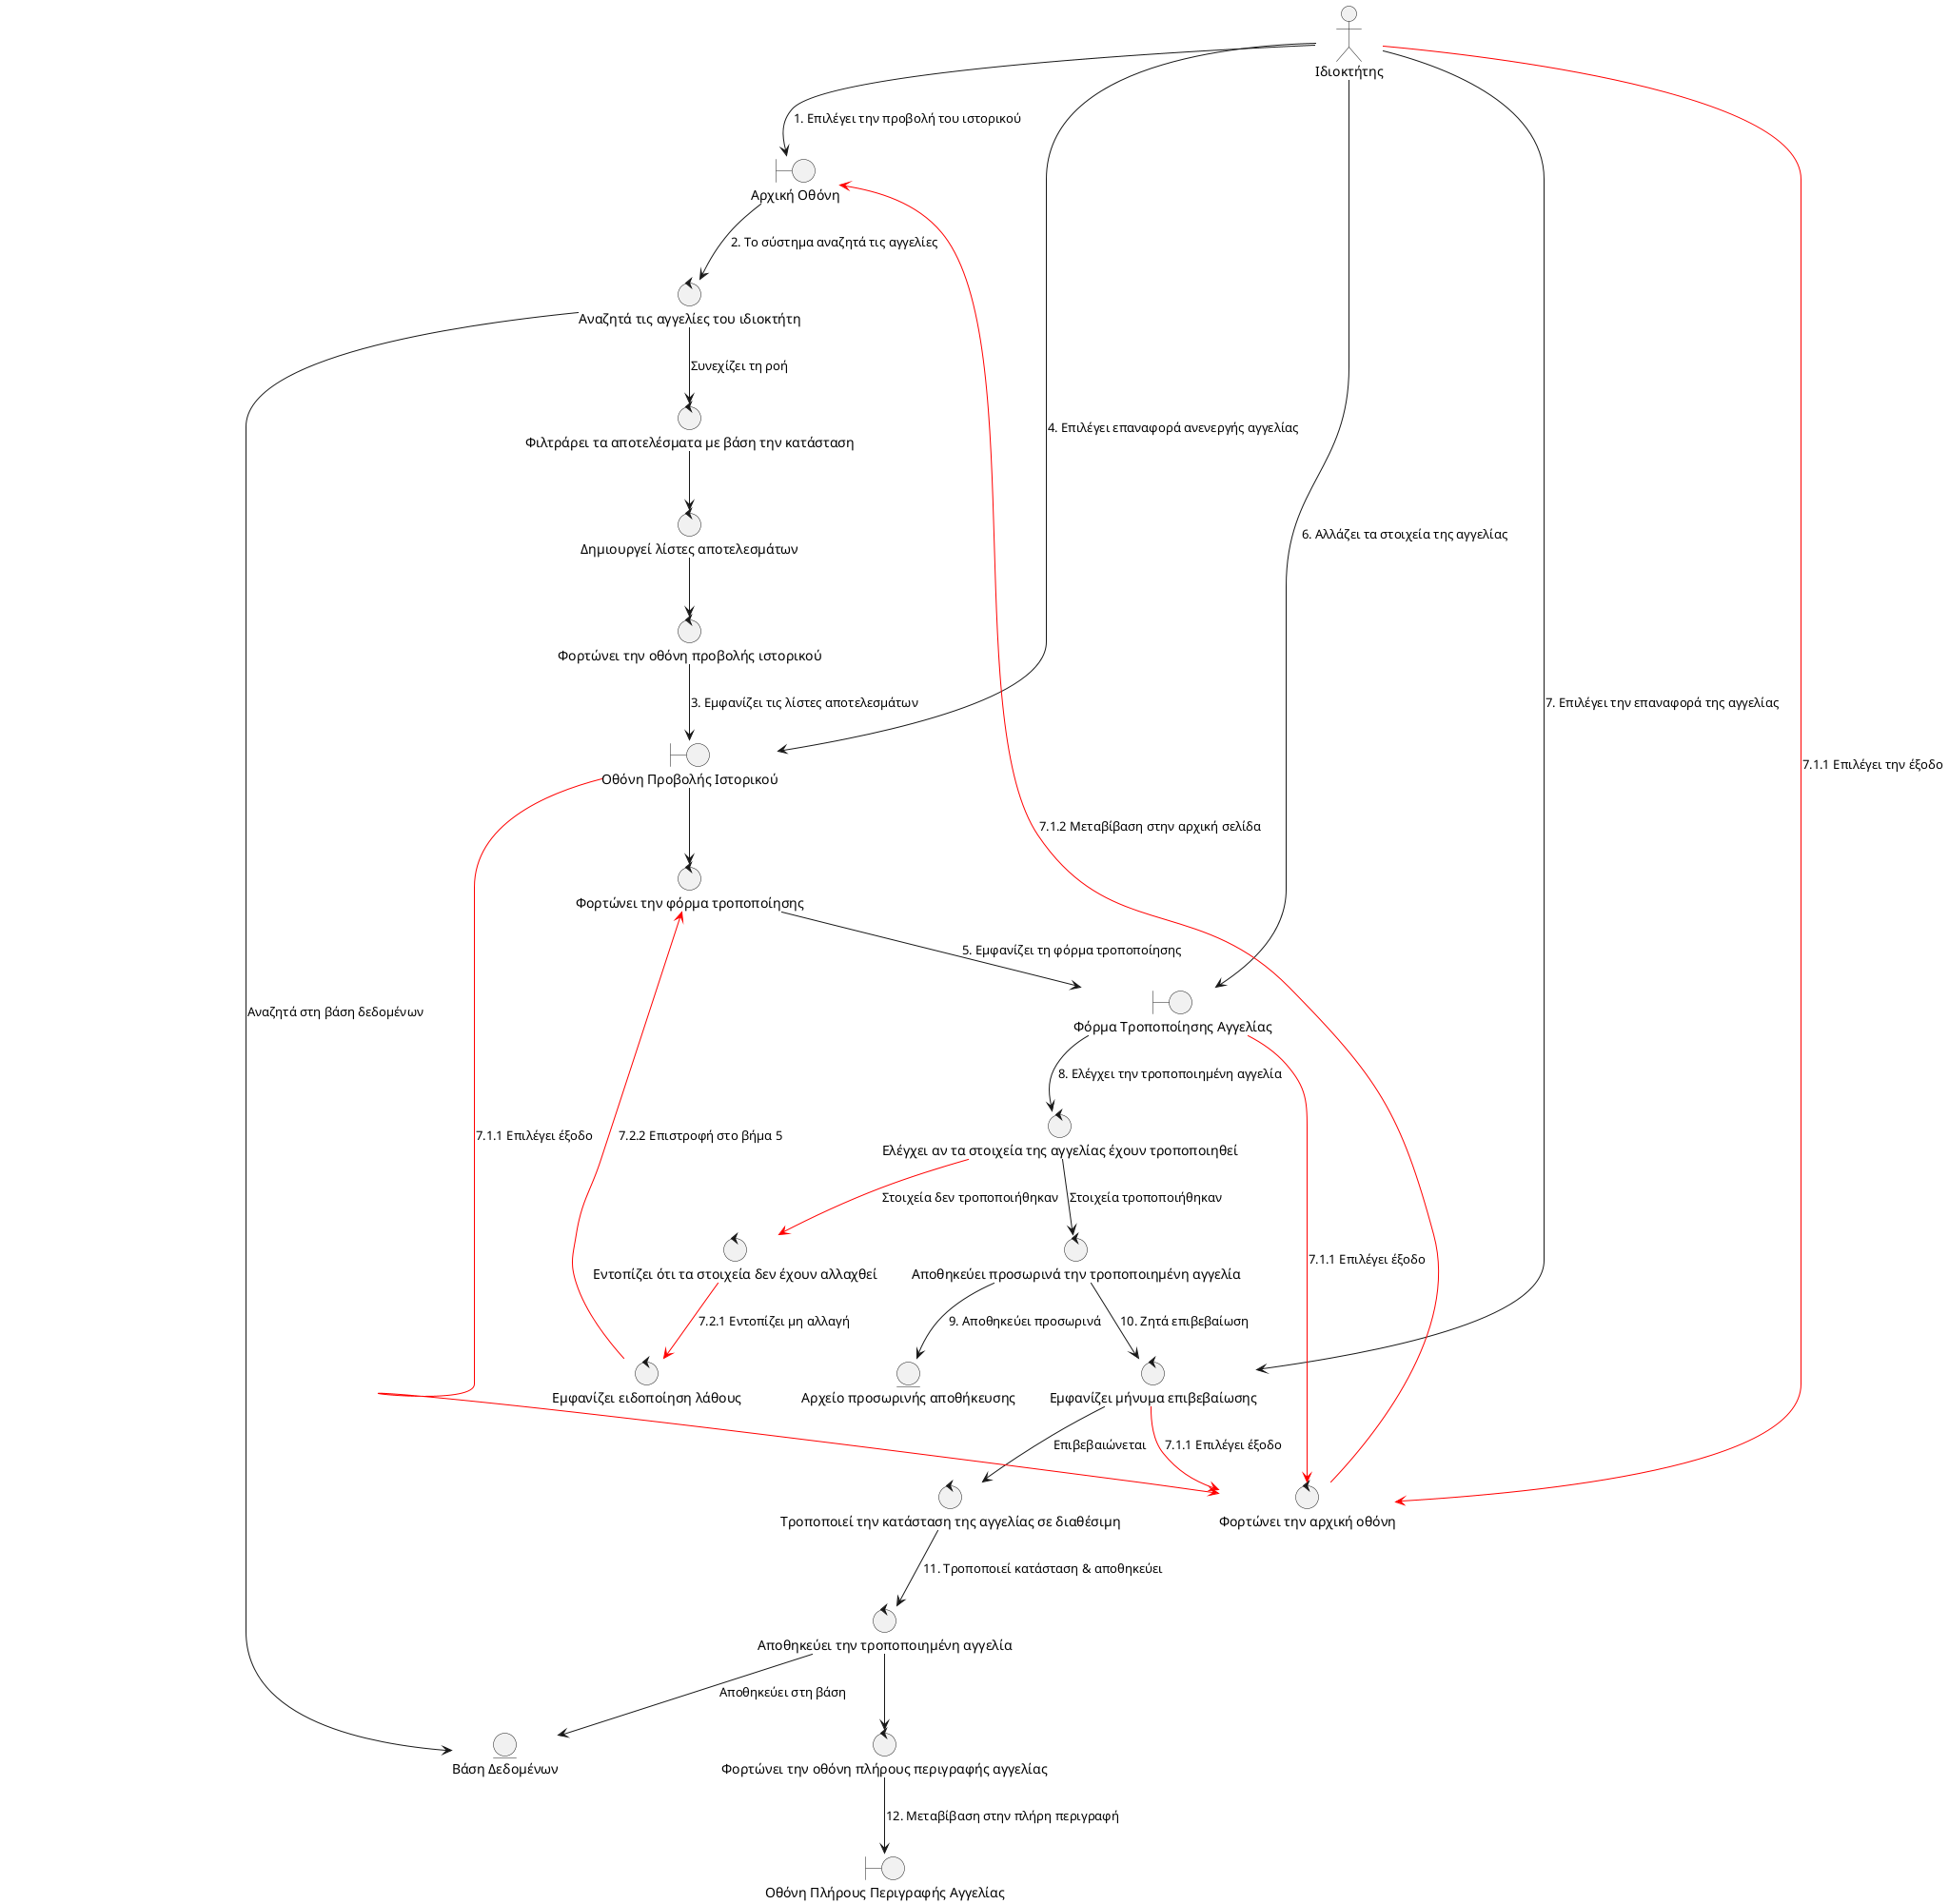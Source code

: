 @startuml
top to bottom direction
actor Ιδιοκτήτης

' Boundaries (Screens)
boundary "Αρχική Οθόνη" as B1
boundary "Οθόνη Προβολής Ιστορικού" as B2
boundary "Φόρμα Τροποποίησης Αγγελίας" as B3
boundary "Οθόνη Πλήρους Περιγραφής Αγγελίας" as B4

' Controllers (Processes)
control "Αναζητά τις αγγελίες του ιδιοκτήτη" as C1
control "Φιλτράρει τα αποτελέσματα με βάση την κατάσταση" as C2
control "Δημιουργεί λίστες αποτελεσμάτων" as C3
control "Φορτώνει την οθόνη προβολής ιστορικού" as C4
control "Φορτώνει την φόρμα τροποποίησης" as C5
control "Ελέγχει αν τα στοιχεία της αγγελίας έχουν τροποποιηθεί" as C6
control "Αποθηκεύει προσωρινά την τροποποιημένη αγγελία" as C7
control "Εμφανίζει μήνυμα επιβεβαίωσης" as C8
control "Τροποποιεί την κατάσταση της αγγελίας σε διαθέσιμη" as C9
control "Αποθηκεύει την τροποποιημένη αγγελία" as C10
control "Φορτώνει την οθόνη πλήρους περιγραφής αγγελίας" as C11

control "Φορτώνει την αρχική οθόνη" as AC1
control "Εντοπίζει ότι τα στοιχεία δεν έχουν αλλαχθεί" as AC2
control "Εμφανίζει ειδοποίηση λάθους" as AC3

' Entities
entity "Βάση Δεδομένων" as E1
entity "Αρχείο προσωρινής αποθήκευσης" as E2

' Actor Interactions
Ιδιοκτήτης --> B1 : 1. Επιλέγει την προβολή του ιστορικού
Ιδιοκτήτης --> B2 : 4. Επιλέγει επαναφορά ανενεργής αγγελίας
Ιδιοκτήτης --> B3 : 6. Αλλάζει τα στοιχεία της αγγελίας
Ιδιοκτήτης --> C8 : 7. Επιλέγει την επαναφορά της αγγελίας
Ιδιοκτήτης --> AC1 #red : 7.1.1 Επιλέγει την έξοδο

' Flow
B1 --> C1 : 2. Το σύστημα αναζητά τις αγγελίες
C1 --> E1 : Αναζητά στη βάση δεδομένων
C1 --> C2 : Συνεχίζει τη ροή
C2 --> C3
C3 --> C4
C4 --> B2 : 3. Εμφανίζει τις λίστες αποτελεσμάτων

B2 --> C5
C5 --> B3 : 5. Εμφανίζει τη φόρμα τροποποίησης

B3 --> C6 : 8. Ελέγχει την τροποποιημένη αγγελία
C6 --> C7 : Στοιχεία τροποποιήθηκαν
C7 --> E2 : 9. Αποθηκεύει προσωρινά
C7 --> C8 : 10. Ζητά επιβεβαίωση

C8 --> C9 : Επιβεβαιώνεται
C9 --> C10 : 11. Τροποποιεί κατάσταση & αποθηκεύει
C10 --> E1 : Αποθηκεύει στη βάση
C10 --> C11
C11 --> B4 : 12. Μεταβίβαση στην πλήρη περιγραφή

' Alternative flows
C6 --> AC2 #red : Στοιχεία δεν τροποποιήθηκαν
AC2 --> AC3 #red : 7.2.1 Εντοπίζει μη αλλαγή
AC3 --> C5 #red : 7.2.2 Επιστροφή στο βήμα 5

' Cancellation paths
B2 --> AC1 #red : 7.1.1 Επιλέγει έξοδο
B3 --> AC1 #red : 7.1.1 Επιλέγει έξοδο
C8 --> AC1 #red : 7.1.1 Επιλέγει έξοδο
AC1 --> B1 #red : 7.1.2 Μεταβίβαση στην αρχική σελίδα

@enduml
